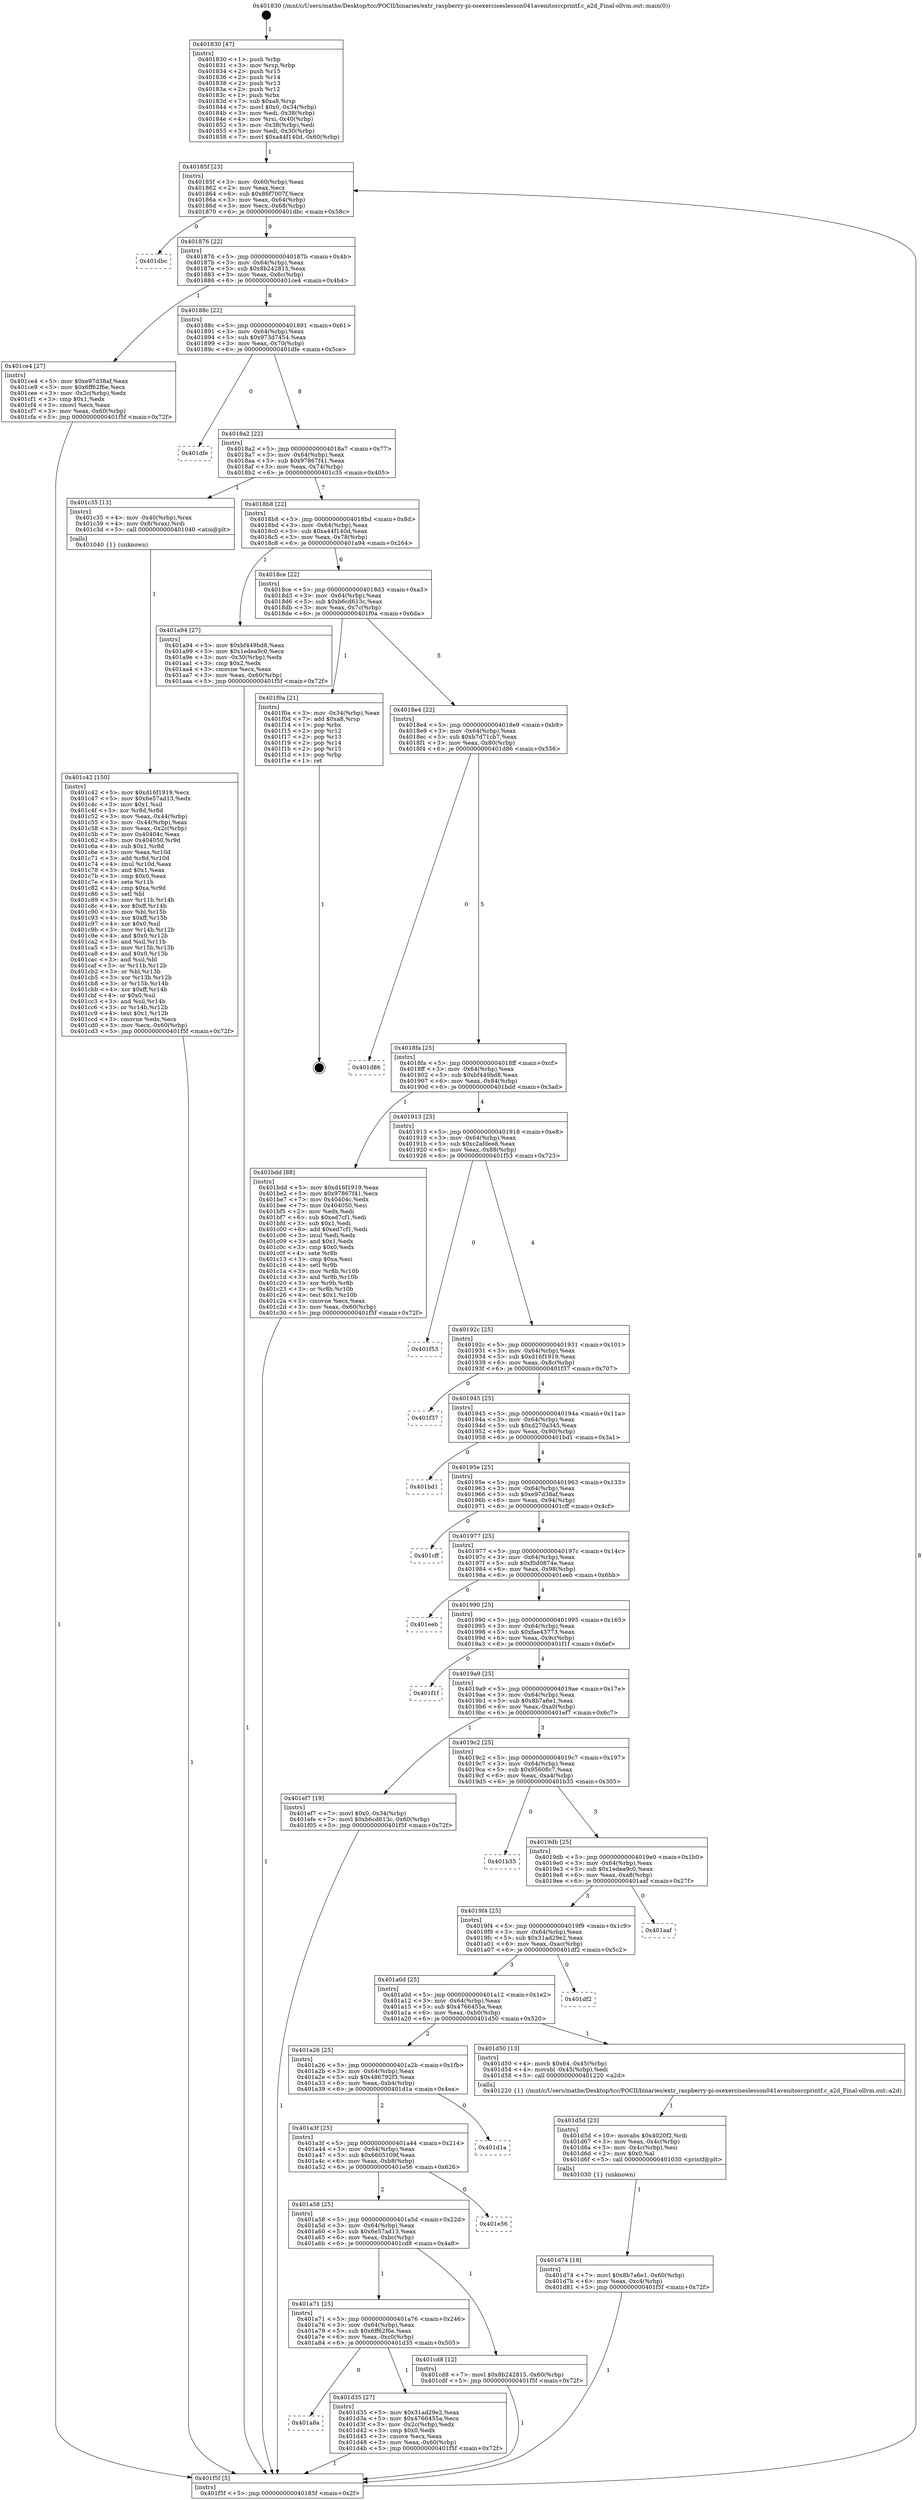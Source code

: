 digraph "0x401830" {
  label = "0x401830 (/mnt/c/Users/mathe/Desktop/tcc/POCII/binaries/extr_raspberry-pi-osexerciseslesson041avenitosrcprintf.c_a2d_Final-ollvm.out::main(0))"
  labelloc = "t"
  node[shape=record]

  Entry [label="",width=0.3,height=0.3,shape=circle,fillcolor=black,style=filled]
  "0x40185f" [label="{
     0x40185f [23]\l
     | [instrs]\l
     &nbsp;&nbsp;0x40185f \<+3\>: mov -0x60(%rbp),%eax\l
     &nbsp;&nbsp;0x401862 \<+2\>: mov %eax,%ecx\l
     &nbsp;&nbsp;0x401864 \<+6\>: sub $0x86f7007f,%ecx\l
     &nbsp;&nbsp;0x40186a \<+3\>: mov %eax,-0x64(%rbp)\l
     &nbsp;&nbsp;0x40186d \<+3\>: mov %ecx,-0x68(%rbp)\l
     &nbsp;&nbsp;0x401870 \<+6\>: je 0000000000401dbc \<main+0x58c\>\l
  }"]
  "0x401dbc" [label="{
     0x401dbc\l
  }", style=dashed]
  "0x401876" [label="{
     0x401876 [22]\l
     | [instrs]\l
     &nbsp;&nbsp;0x401876 \<+5\>: jmp 000000000040187b \<main+0x4b\>\l
     &nbsp;&nbsp;0x40187b \<+3\>: mov -0x64(%rbp),%eax\l
     &nbsp;&nbsp;0x40187e \<+5\>: sub $0x8b242815,%eax\l
     &nbsp;&nbsp;0x401883 \<+3\>: mov %eax,-0x6c(%rbp)\l
     &nbsp;&nbsp;0x401886 \<+6\>: je 0000000000401ce4 \<main+0x4b4\>\l
  }"]
  Exit [label="",width=0.3,height=0.3,shape=circle,fillcolor=black,style=filled,peripheries=2]
  "0x401ce4" [label="{
     0x401ce4 [27]\l
     | [instrs]\l
     &nbsp;&nbsp;0x401ce4 \<+5\>: mov $0xe97d38af,%eax\l
     &nbsp;&nbsp;0x401ce9 \<+5\>: mov $0x6ff62f6e,%ecx\l
     &nbsp;&nbsp;0x401cee \<+3\>: mov -0x2c(%rbp),%edx\l
     &nbsp;&nbsp;0x401cf1 \<+3\>: cmp $0x1,%edx\l
     &nbsp;&nbsp;0x401cf4 \<+3\>: cmovl %ecx,%eax\l
     &nbsp;&nbsp;0x401cf7 \<+3\>: mov %eax,-0x60(%rbp)\l
     &nbsp;&nbsp;0x401cfa \<+5\>: jmp 0000000000401f5f \<main+0x72f\>\l
  }"]
  "0x40188c" [label="{
     0x40188c [22]\l
     | [instrs]\l
     &nbsp;&nbsp;0x40188c \<+5\>: jmp 0000000000401891 \<main+0x61\>\l
     &nbsp;&nbsp;0x401891 \<+3\>: mov -0x64(%rbp),%eax\l
     &nbsp;&nbsp;0x401894 \<+5\>: sub $0x973d7454,%eax\l
     &nbsp;&nbsp;0x401899 \<+3\>: mov %eax,-0x70(%rbp)\l
     &nbsp;&nbsp;0x40189c \<+6\>: je 0000000000401dfe \<main+0x5ce\>\l
  }"]
  "0x401d74" [label="{
     0x401d74 [18]\l
     | [instrs]\l
     &nbsp;&nbsp;0x401d74 \<+7\>: movl $0x8b7a6e1,-0x60(%rbp)\l
     &nbsp;&nbsp;0x401d7b \<+6\>: mov %eax,-0xc4(%rbp)\l
     &nbsp;&nbsp;0x401d81 \<+5\>: jmp 0000000000401f5f \<main+0x72f\>\l
  }"]
  "0x401dfe" [label="{
     0x401dfe\l
  }", style=dashed]
  "0x4018a2" [label="{
     0x4018a2 [22]\l
     | [instrs]\l
     &nbsp;&nbsp;0x4018a2 \<+5\>: jmp 00000000004018a7 \<main+0x77\>\l
     &nbsp;&nbsp;0x4018a7 \<+3\>: mov -0x64(%rbp),%eax\l
     &nbsp;&nbsp;0x4018aa \<+5\>: sub $0x97867f41,%eax\l
     &nbsp;&nbsp;0x4018af \<+3\>: mov %eax,-0x74(%rbp)\l
     &nbsp;&nbsp;0x4018b2 \<+6\>: je 0000000000401c35 \<main+0x405\>\l
  }"]
  "0x401d5d" [label="{
     0x401d5d [23]\l
     | [instrs]\l
     &nbsp;&nbsp;0x401d5d \<+10\>: movabs $0x4020f2,%rdi\l
     &nbsp;&nbsp;0x401d67 \<+3\>: mov %eax,-0x4c(%rbp)\l
     &nbsp;&nbsp;0x401d6a \<+3\>: mov -0x4c(%rbp),%esi\l
     &nbsp;&nbsp;0x401d6d \<+2\>: mov $0x0,%al\l
     &nbsp;&nbsp;0x401d6f \<+5\>: call 0000000000401030 \<printf@plt\>\l
     | [calls]\l
     &nbsp;&nbsp;0x401030 \{1\} (unknown)\l
  }"]
  "0x401c35" [label="{
     0x401c35 [13]\l
     | [instrs]\l
     &nbsp;&nbsp;0x401c35 \<+4\>: mov -0x40(%rbp),%rax\l
     &nbsp;&nbsp;0x401c39 \<+4\>: mov 0x8(%rax),%rdi\l
     &nbsp;&nbsp;0x401c3d \<+5\>: call 0000000000401040 \<atoi@plt\>\l
     | [calls]\l
     &nbsp;&nbsp;0x401040 \{1\} (unknown)\l
  }"]
  "0x4018b8" [label="{
     0x4018b8 [22]\l
     | [instrs]\l
     &nbsp;&nbsp;0x4018b8 \<+5\>: jmp 00000000004018bd \<main+0x8d\>\l
     &nbsp;&nbsp;0x4018bd \<+3\>: mov -0x64(%rbp),%eax\l
     &nbsp;&nbsp;0x4018c0 \<+5\>: sub $0xa44f140d,%eax\l
     &nbsp;&nbsp;0x4018c5 \<+3\>: mov %eax,-0x78(%rbp)\l
     &nbsp;&nbsp;0x4018c8 \<+6\>: je 0000000000401a94 \<main+0x264\>\l
  }"]
  "0x401a8a" [label="{
     0x401a8a\l
  }", style=dashed]
  "0x401a94" [label="{
     0x401a94 [27]\l
     | [instrs]\l
     &nbsp;&nbsp;0x401a94 \<+5\>: mov $0xbf449bd8,%eax\l
     &nbsp;&nbsp;0x401a99 \<+5\>: mov $0x1edea9c0,%ecx\l
     &nbsp;&nbsp;0x401a9e \<+3\>: mov -0x30(%rbp),%edx\l
     &nbsp;&nbsp;0x401aa1 \<+3\>: cmp $0x2,%edx\l
     &nbsp;&nbsp;0x401aa4 \<+3\>: cmovne %ecx,%eax\l
     &nbsp;&nbsp;0x401aa7 \<+3\>: mov %eax,-0x60(%rbp)\l
     &nbsp;&nbsp;0x401aaa \<+5\>: jmp 0000000000401f5f \<main+0x72f\>\l
  }"]
  "0x4018ce" [label="{
     0x4018ce [22]\l
     | [instrs]\l
     &nbsp;&nbsp;0x4018ce \<+5\>: jmp 00000000004018d3 \<main+0xa3\>\l
     &nbsp;&nbsp;0x4018d3 \<+3\>: mov -0x64(%rbp),%eax\l
     &nbsp;&nbsp;0x4018d6 \<+5\>: sub $0xb6cd613c,%eax\l
     &nbsp;&nbsp;0x4018db \<+3\>: mov %eax,-0x7c(%rbp)\l
     &nbsp;&nbsp;0x4018de \<+6\>: je 0000000000401f0a \<main+0x6da\>\l
  }"]
  "0x401f5f" [label="{
     0x401f5f [5]\l
     | [instrs]\l
     &nbsp;&nbsp;0x401f5f \<+5\>: jmp 000000000040185f \<main+0x2f\>\l
  }"]
  "0x401830" [label="{
     0x401830 [47]\l
     | [instrs]\l
     &nbsp;&nbsp;0x401830 \<+1\>: push %rbp\l
     &nbsp;&nbsp;0x401831 \<+3\>: mov %rsp,%rbp\l
     &nbsp;&nbsp;0x401834 \<+2\>: push %r15\l
     &nbsp;&nbsp;0x401836 \<+2\>: push %r14\l
     &nbsp;&nbsp;0x401838 \<+2\>: push %r13\l
     &nbsp;&nbsp;0x40183a \<+2\>: push %r12\l
     &nbsp;&nbsp;0x40183c \<+1\>: push %rbx\l
     &nbsp;&nbsp;0x40183d \<+7\>: sub $0xa8,%rsp\l
     &nbsp;&nbsp;0x401844 \<+7\>: movl $0x0,-0x34(%rbp)\l
     &nbsp;&nbsp;0x40184b \<+3\>: mov %edi,-0x38(%rbp)\l
     &nbsp;&nbsp;0x40184e \<+4\>: mov %rsi,-0x40(%rbp)\l
     &nbsp;&nbsp;0x401852 \<+3\>: mov -0x38(%rbp),%edi\l
     &nbsp;&nbsp;0x401855 \<+3\>: mov %edi,-0x30(%rbp)\l
     &nbsp;&nbsp;0x401858 \<+7\>: movl $0xa44f140d,-0x60(%rbp)\l
  }"]
  "0x401d35" [label="{
     0x401d35 [27]\l
     | [instrs]\l
     &nbsp;&nbsp;0x401d35 \<+5\>: mov $0x31ad29e2,%eax\l
     &nbsp;&nbsp;0x401d3a \<+5\>: mov $0x4766455a,%ecx\l
     &nbsp;&nbsp;0x401d3f \<+3\>: mov -0x2c(%rbp),%edx\l
     &nbsp;&nbsp;0x401d42 \<+3\>: cmp $0x0,%edx\l
     &nbsp;&nbsp;0x401d45 \<+3\>: cmove %ecx,%eax\l
     &nbsp;&nbsp;0x401d48 \<+3\>: mov %eax,-0x60(%rbp)\l
     &nbsp;&nbsp;0x401d4b \<+5\>: jmp 0000000000401f5f \<main+0x72f\>\l
  }"]
  "0x401f0a" [label="{
     0x401f0a [21]\l
     | [instrs]\l
     &nbsp;&nbsp;0x401f0a \<+3\>: mov -0x34(%rbp),%eax\l
     &nbsp;&nbsp;0x401f0d \<+7\>: add $0xa8,%rsp\l
     &nbsp;&nbsp;0x401f14 \<+1\>: pop %rbx\l
     &nbsp;&nbsp;0x401f15 \<+2\>: pop %r12\l
     &nbsp;&nbsp;0x401f17 \<+2\>: pop %r13\l
     &nbsp;&nbsp;0x401f19 \<+2\>: pop %r14\l
     &nbsp;&nbsp;0x401f1b \<+2\>: pop %r15\l
     &nbsp;&nbsp;0x401f1d \<+1\>: pop %rbp\l
     &nbsp;&nbsp;0x401f1e \<+1\>: ret\l
  }"]
  "0x4018e4" [label="{
     0x4018e4 [22]\l
     | [instrs]\l
     &nbsp;&nbsp;0x4018e4 \<+5\>: jmp 00000000004018e9 \<main+0xb9\>\l
     &nbsp;&nbsp;0x4018e9 \<+3\>: mov -0x64(%rbp),%eax\l
     &nbsp;&nbsp;0x4018ec \<+5\>: sub $0xb7d71cb7,%eax\l
     &nbsp;&nbsp;0x4018f1 \<+3\>: mov %eax,-0x80(%rbp)\l
     &nbsp;&nbsp;0x4018f4 \<+6\>: je 0000000000401d86 \<main+0x556\>\l
  }"]
  "0x401a71" [label="{
     0x401a71 [25]\l
     | [instrs]\l
     &nbsp;&nbsp;0x401a71 \<+5\>: jmp 0000000000401a76 \<main+0x246\>\l
     &nbsp;&nbsp;0x401a76 \<+3\>: mov -0x64(%rbp),%eax\l
     &nbsp;&nbsp;0x401a79 \<+5\>: sub $0x6ff62f6e,%eax\l
     &nbsp;&nbsp;0x401a7e \<+6\>: mov %eax,-0xc0(%rbp)\l
     &nbsp;&nbsp;0x401a84 \<+6\>: je 0000000000401d35 \<main+0x505\>\l
  }"]
  "0x401d86" [label="{
     0x401d86\l
  }", style=dashed]
  "0x4018fa" [label="{
     0x4018fa [25]\l
     | [instrs]\l
     &nbsp;&nbsp;0x4018fa \<+5\>: jmp 00000000004018ff \<main+0xcf\>\l
     &nbsp;&nbsp;0x4018ff \<+3\>: mov -0x64(%rbp),%eax\l
     &nbsp;&nbsp;0x401902 \<+5\>: sub $0xbf449bd8,%eax\l
     &nbsp;&nbsp;0x401907 \<+6\>: mov %eax,-0x84(%rbp)\l
     &nbsp;&nbsp;0x40190d \<+6\>: je 0000000000401bdd \<main+0x3ad\>\l
  }"]
  "0x401cd8" [label="{
     0x401cd8 [12]\l
     | [instrs]\l
     &nbsp;&nbsp;0x401cd8 \<+7\>: movl $0x8b242815,-0x60(%rbp)\l
     &nbsp;&nbsp;0x401cdf \<+5\>: jmp 0000000000401f5f \<main+0x72f\>\l
  }"]
  "0x401bdd" [label="{
     0x401bdd [88]\l
     | [instrs]\l
     &nbsp;&nbsp;0x401bdd \<+5\>: mov $0xd16f1919,%eax\l
     &nbsp;&nbsp;0x401be2 \<+5\>: mov $0x97867f41,%ecx\l
     &nbsp;&nbsp;0x401be7 \<+7\>: mov 0x40404c,%edx\l
     &nbsp;&nbsp;0x401bee \<+7\>: mov 0x404050,%esi\l
     &nbsp;&nbsp;0x401bf5 \<+2\>: mov %edx,%edi\l
     &nbsp;&nbsp;0x401bf7 \<+6\>: sub $0xed7cf1,%edi\l
     &nbsp;&nbsp;0x401bfd \<+3\>: sub $0x1,%edi\l
     &nbsp;&nbsp;0x401c00 \<+6\>: add $0xed7cf1,%edi\l
     &nbsp;&nbsp;0x401c06 \<+3\>: imul %edi,%edx\l
     &nbsp;&nbsp;0x401c09 \<+3\>: and $0x1,%edx\l
     &nbsp;&nbsp;0x401c0c \<+3\>: cmp $0x0,%edx\l
     &nbsp;&nbsp;0x401c0f \<+4\>: sete %r8b\l
     &nbsp;&nbsp;0x401c13 \<+3\>: cmp $0xa,%esi\l
     &nbsp;&nbsp;0x401c16 \<+4\>: setl %r9b\l
     &nbsp;&nbsp;0x401c1a \<+3\>: mov %r8b,%r10b\l
     &nbsp;&nbsp;0x401c1d \<+3\>: and %r9b,%r10b\l
     &nbsp;&nbsp;0x401c20 \<+3\>: xor %r9b,%r8b\l
     &nbsp;&nbsp;0x401c23 \<+3\>: or %r8b,%r10b\l
     &nbsp;&nbsp;0x401c26 \<+4\>: test $0x1,%r10b\l
     &nbsp;&nbsp;0x401c2a \<+3\>: cmovne %ecx,%eax\l
     &nbsp;&nbsp;0x401c2d \<+3\>: mov %eax,-0x60(%rbp)\l
     &nbsp;&nbsp;0x401c30 \<+5\>: jmp 0000000000401f5f \<main+0x72f\>\l
  }"]
  "0x401913" [label="{
     0x401913 [25]\l
     | [instrs]\l
     &nbsp;&nbsp;0x401913 \<+5\>: jmp 0000000000401918 \<main+0xe8\>\l
     &nbsp;&nbsp;0x401918 \<+3\>: mov -0x64(%rbp),%eax\l
     &nbsp;&nbsp;0x40191b \<+5\>: sub $0xc2afdee8,%eax\l
     &nbsp;&nbsp;0x401920 \<+6\>: mov %eax,-0x88(%rbp)\l
     &nbsp;&nbsp;0x401926 \<+6\>: je 0000000000401f53 \<main+0x723\>\l
  }"]
  "0x401c42" [label="{
     0x401c42 [150]\l
     | [instrs]\l
     &nbsp;&nbsp;0x401c42 \<+5\>: mov $0xd16f1919,%ecx\l
     &nbsp;&nbsp;0x401c47 \<+5\>: mov $0x6e57ad13,%edx\l
     &nbsp;&nbsp;0x401c4c \<+3\>: mov $0x1,%sil\l
     &nbsp;&nbsp;0x401c4f \<+3\>: xor %r8d,%r8d\l
     &nbsp;&nbsp;0x401c52 \<+3\>: mov %eax,-0x44(%rbp)\l
     &nbsp;&nbsp;0x401c55 \<+3\>: mov -0x44(%rbp),%eax\l
     &nbsp;&nbsp;0x401c58 \<+3\>: mov %eax,-0x2c(%rbp)\l
     &nbsp;&nbsp;0x401c5b \<+7\>: mov 0x40404c,%eax\l
     &nbsp;&nbsp;0x401c62 \<+8\>: mov 0x404050,%r9d\l
     &nbsp;&nbsp;0x401c6a \<+4\>: sub $0x1,%r8d\l
     &nbsp;&nbsp;0x401c6e \<+3\>: mov %eax,%r10d\l
     &nbsp;&nbsp;0x401c71 \<+3\>: add %r8d,%r10d\l
     &nbsp;&nbsp;0x401c74 \<+4\>: imul %r10d,%eax\l
     &nbsp;&nbsp;0x401c78 \<+3\>: and $0x1,%eax\l
     &nbsp;&nbsp;0x401c7b \<+3\>: cmp $0x0,%eax\l
     &nbsp;&nbsp;0x401c7e \<+4\>: sete %r11b\l
     &nbsp;&nbsp;0x401c82 \<+4\>: cmp $0xa,%r9d\l
     &nbsp;&nbsp;0x401c86 \<+3\>: setl %bl\l
     &nbsp;&nbsp;0x401c89 \<+3\>: mov %r11b,%r14b\l
     &nbsp;&nbsp;0x401c8c \<+4\>: xor $0xff,%r14b\l
     &nbsp;&nbsp;0x401c90 \<+3\>: mov %bl,%r15b\l
     &nbsp;&nbsp;0x401c93 \<+4\>: xor $0xff,%r15b\l
     &nbsp;&nbsp;0x401c97 \<+4\>: xor $0x0,%sil\l
     &nbsp;&nbsp;0x401c9b \<+3\>: mov %r14b,%r12b\l
     &nbsp;&nbsp;0x401c9e \<+4\>: and $0x0,%r12b\l
     &nbsp;&nbsp;0x401ca2 \<+3\>: and %sil,%r11b\l
     &nbsp;&nbsp;0x401ca5 \<+3\>: mov %r15b,%r13b\l
     &nbsp;&nbsp;0x401ca8 \<+4\>: and $0x0,%r13b\l
     &nbsp;&nbsp;0x401cac \<+3\>: and %sil,%bl\l
     &nbsp;&nbsp;0x401caf \<+3\>: or %r11b,%r12b\l
     &nbsp;&nbsp;0x401cb2 \<+3\>: or %bl,%r13b\l
     &nbsp;&nbsp;0x401cb5 \<+3\>: xor %r13b,%r12b\l
     &nbsp;&nbsp;0x401cb8 \<+3\>: or %r15b,%r14b\l
     &nbsp;&nbsp;0x401cbb \<+4\>: xor $0xff,%r14b\l
     &nbsp;&nbsp;0x401cbf \<+4\>: or $0x0,%sil\l
     &nbsp;&nbsp;0x401cc3 \<+3\>: and %sil,%r14b\l
     &nbsp;&nbsp;0x401cc6 \<+3\>: or %r14b,%r12b\l
     &nbsp;&nbsp;0x401cc9 \<+4\>: test $0x1,%r12b\l
     &nbsp;&nbsp;0x401ccd \<+3\>: cmovne %edx,%ecx\l
     &nbsp;&nbsp;0x401cd0 \<+3\>: mov %ecx,-0x60(%rbp)\l
     &nbsp;&nbsp;0x401cd3 \<+5\>: jmp 0000000000401f5f \<main+0x72f\>\l
  }"]
  "0x401a58" [label="{
     0x401a58 [25]\l
     | [instrs]\l
     &nbsp;&nbsp;0x401a58 \<+5\>: jmp 0000000000401a5d \<main+0x22d\>\l
     &nbsp;&nbsp;0x401a5d \<+3\>: mov -0x64(%rbp),%eax\l
     &nbsp;&nbsp;0x401a60 \<+5\>: sub $0x6e57ad13,%eax\l
     &nbsp;&nbsp;0x401a65 \<+6\>: mov %eax,-0xbc(%rbp)\l
     &nbsp;&nbsp;0x401a6b \<+6\>: je 0000000000401cd8 \<main+0x4a8\>\l
  }"]
  "0x401f53" [label="{
     0x401f53\l
  }", style=dashed]
  "0x40192c" [label="{
     0x40192c [25]\l
     | [instrs]\l
     &nbsp;&nbsp;0x40192c \<+5\>: jmp 0000000000401931 \<main+0x101\>\l
     &nbsp;&nbsp;0x401931 \<+3\>: mov -0x64(%rbp),%eax\l
     &nbsp;&nbsp;0x401934 \<+5\>: sub $0xd16f1919,%eax\l
     &nbsp;&nbsp;0x401939 \<+6\>: mov %eax,-0x8c(%rbp)\l
     &nbsp;&nbsp;0x40193f \<+6\>: je 0000000000401f37 \<main+0x707\>\l
  }"]
  "0x401e56" [label="{
     0x401e56\l
  }", style=dashed]
  "0x401f37" [label="{
     0x401f37\l
  }", style=dashed]
  "0x401945" [label="{
     0x401945 [25]\l
     | [instrs]\l
     &nbsp;&nbsp;0x401945 \<+5\>: jmp 000000000040194a \<main+0x11a\>\l
     &nbsp;&nbsp;0x40194a \<+3\>: mov -0x64(%rbp),%eax\l
     &nbsp;&nbsp;0x40194d \<+5\>: sub $0xd270a345,%eax\l
     &nbsp;&nbsp;0x401952 \<+6\>: mov %eax,-0x90(%rbp)\l
     &nbsp;&nbsp;0x401958 \<+6\>: je 0000000000401bd1 \<main+0x3a1\>\l
  }"]
  "0x401a3f" [label="{
     0x401a3f [25]\l
     | [instrs]\l
     &nbsp;&nbsp;0x401a3f \<+5\>: jmp 0000000000401a44 \<main+0x214\>\l
     &nbsp;&nbsp;0x401a44 \<+3\>: mov -0x64(%rbp),%eax\l
     &nbsp;&nbsp;0x401a47 \<+5\>: sub $0x6605109f,%eax\l
     &nbsp;&nbsp;0x401a4c \<+6\>: mov %eax,-0xb8(%rbp)\l
     &nbsp;&nbsp;0x401a52 \<+6\>: je 0000000000401e56 \<main+0x626\>\l
  }"]
  "0x401bd1" [label="{
     0x401bd1\l
  }", style=dashed]
  "0x40195e" [label="{
     0x40195e [25]\l
     | [instrs]\l
     &nbsp;&nbsp;0x40195e \<+5\>: jmp 0000000000401963 \<main+0x133\>\l
     &nbsp;&nbsp;0x401963 \<+3\>: mov -0x64(%rbp),%eax\l
     &nbsp;&nbsp;0x401966 \<+5\>: sub $0xe97d38af,%eax\l
     &nbsp;&nbsp;0x40196b \<+6\>: mov %eax,-0x94(%rbp)\l
     &nbsp;&nbsp;0x401971 \<+6\>: je 0000000000401cff \<main+0x4cf\>\l
  }"]
  "0x401d1a" [label="{
     0x401d1a\l
  }", style=dashed]
  "0x401cff" [label="{
     0x401cff\l
  }", style=dashed]
  "0x401977" [label="{
     0x401977 [25]\l
     | [instrs]\l
     &nbsp;&nbsp;0x401977 \<+5\>: jmp 000000000040197c \<main+0x14c\>\l
     &nbsp;&nbsp;0x40197c \<+3\>: mov -0x64(%rbp),%eax\l
     &nbsp;&nbsp;0x40197f \<+5\>: sub $0xf0d0874e,%eax\l
     &nbsp;&nbsp;0x401984 \<+6\>: mov %eax,-0x98(%rbp)\l
     &nbsp;&nbsp;0x40198a \<+6\>: je 0000000000401eeb \<main+0x6bb\>\l
  }"]
  "0x401a26" [label="{
     0x401a26 [25]\l
     | [instrs]\l
     &nbsp;&nbsp;0x401a26 \<+5\>: jmp 0000000000401a2b \<main+0x1fb\>\l
     &nbsp;&nbsp;0x401a2b \<+3\>: mov -0x64(%rbp),%eax\l
     &nbsp;&nbsp;0x401a2e \<+5\>: sub $0x486792f3,%eax\l
     &nbsp;&nbsp;0x401a33 \<+6\>: mov %eax,-0xb4(%rbp)\l
     &nbsp;&nbsp;0x401a39 \<+6\>: je 0000000000401d1a \<main+0x4ea\>\l
  }"]
  "0x401eeb" [label="{
     0x401eeb\l
  }", style=dashed]
  "0x401990" [label="{
     0x401990 [25]\l
     | [instrs]\l
     &nbsp;&nbsp;0x401990 \<+5\>: jmp 0000000000401995 \<main+0x165\>\l
     &nbsp;&nbsp;0x401995 \<+3\>: mov -0x64(%rbp),%eax\l
     &nbsp;&nbsp;0x401998 \<+5\>: sub $0xfae43773,%eax\l
     &nbsp;&nbsp;0x40199d \<+6\>: mov %eax,-0x9c(%rbp)\l
     &nbsp;&nbsp;0x4019a3 \<+6\>: je 0000000000401f1f \<main+0x6ef\>\l
  }"]
  "0x401d50" [label="{
     0x401d50 [13]\l
     | [instrs]\l
     &nbsp;&nbsp;0x401d50 \<+4\>: movb $0x64,-0x45(%rbp)\l
     &nbsp;&nbsp;0x401d54 \<+4\>: movsbl -0x45(%rbp),%edi\l
     &nbsp;&nbsp;0x401d58 \<+5\>: call 0000000000401220 \<a2d\>\l
     | [calls]\l
     &nbsp;&nbsp;0x401220 \{1\} (/mnt/c/Users/mathe/Desktop/tcc/POCII/binaries/extr_raspberry-pi-osexerciseslesson041avenitosrcprintf.c_a2d_Final-ollvm.out::a2d)\l
  }"]
  "0x401f1f" [label="{
     0x401f1f\l
  }", style=dashed]
  "0x4019a9" [label="{
     0x4019a9 [25]\l
     | [instrs]\l
     &nbsp;&nbsp;0x4019a9 \<+5\>: jmp 00000000004019ae \<main+0x17e\>\l
     &nbsp;&nbsp;0x4019ae \<+3\>: mov -0x64(%rbp),%eax\l
     &nbsp;&nbsp;0x4019b1 \<+5\>: sub $0x8b7a6e1,%eax\l
     &nbsp;&nbsp;0x4019b6 \<+6\>: mov %eax,-0xa0(%rbp)\l
     &nbsp;&nbsp;0x4019bc \<+6\>: je 0000000000401ef7 \<main+0x6c7\>\l
  }"]
  "0x401a0d" [label="{
     0x401a0d [25]\l
     | [instrs]\l
     &nbsp;&nbsp;0x401a0d \<+5\>: jmp 0000000000401a12 \<main+0x1e2\>\l
     &nbsp;&nbsp;0x401a12 \<+3\>: mov -0x64(%rbp),%eax\l
     &nbsp;&nbsp;0x401a15 \<+5\>: sub $0x4766455a,%eax\l
     &nbsp;&nbsp;0x401a1a \<+6\>: mov %eax,-0xb0(%rbp)\l
     &nbsp;&nbsp;0x401a20 \<+6\>: je 0000000000401d50 \<main+0x520\>\l
  }"]
  "0x401ef7" [label="{
     0x401ef7 [19]\l
     | [instrs]\l
     &nbsp;&nbsp;0x401ef7 \<+7\>: movl $0x0,-0x34(%rbp)\l
     &nbsp;&nbsp;0x401efe \<+7\>: movl $0xb6cd613c,-0x60(%rbp)\l
     &nbsp;&nbsp;0x401f05 \<+5\>: jmp 0000000000401f5f \<main+0x72f\>\l
  }"]
  "0x4019c2" [label="{
     0x4019c2 [25]\l
     | [instrs]\l
     &nbsp;&nbsp;0x4019c2 \<+5\>: jmp 00000000004019c7 \<main+0x197\>\l
     &nbsp;&nbsp;0x4019c7 \<+3\>: mov -0x64(%rbp),%eax\l
     &nbsp;&nbsp;0x4019ca \<+5\>: sub $0x95608c7,%eax\l
     &nbsp;&nbsp;0x4019cf \<+6\>: mov %eax,-0xa4(%rbp)\l
     &nbsp;&nbsp;0x4019d5 \<+6\>: je 0000000000401b35 \<main+0x305\>\l
  }"]
  "0x401df2" [label="{
     0x401df2\l
  }", style=dashed]
  "0x401b35" [label="{
     0x401b35\l
  }", style=dashed]
  "0x4019db" [label="{
     0x4019db [25]\l
     | [instrs]\l
     &nbsp;&nbsp;0x4019db \<+5\>: jmp 00000000004019e0 \<main+0x1b0\>\l
     &nbsp;&nbsp;0x4019e0 \<+3\>: mov -0x64(%rbp),%eax\l
     &nbsp;&nbsp;0x4019e3 \<+5\>: sub $0x1edea9c0,%eax\l
     &nbsp;&nbsp;0x4019e8 \<+6\>: mov %eax,-0xa8(%rbp)\l
     &nbsp;&nbsp;0x4019ee \<+6\>: je 0000000000401aaf \<main+0x27f\>\l
  }"]
  "0x4019f4" [label="{
     0x4019f4 [25]\l
     | [instrs]\l
     &nbsp;&nbsp;0x4019f4 \<+5\>: jmp 00000000004019f9 \<main+0x1c9\>\l
     &nbsp;&nbsp;0x4019f9 \<+3\>: mov -0x64(%rbp),%eax\l
     &nbsp;&nbsp;0x4019fc \<+5\>: sub $0x31ad29e2,%eax\l
     &nbsp;&nbsp;0x401a01 \<+6\>: mov %eax,-0xac(%rbp)\l
     &nbsp;&nbsp;0x401a07 \<+6\>: je 0000000000401df2 \<main+0x5c2\>\l
  }"]
  "0x401aaf" [label="{
     0x401aaf\l
  }", style=dashed]
  Entry -> "0x401830" [label=" 1"]
  "0x40185f" -> "0x401dbc" [label=" 0"]
  "0x40185f" -> "0x401876" [label=" 9"]
  "0x401f0a" -> Exit [label=" 1"]
  "0x401876" -> "0x401ce4" [label=" 1"]
  "0x401876" -> "0x40188c" [label=" 8"]
  "0x401ef7" -> "0x401f5f" [label=" 1"]
  "0x40188c" -> "0x401dfe" [label=" 0"]
  "0x40188c" -> "0x4018a2" [label=" 8"]
  "0x401d74" -> "0x401f5f" [label=" 1"]
  "0x4018a2" -> "0x401c35" [label=" 1"]
  "0x4018a2" -> "0x4018b8" [label=" 7"]
  "0x401d5d" -> "0x401d74" [label=" 1"]
  "0x4018b8" -> "0x401a94" [label=" 1"]
  "0x4018b8" -> "0x4018ce" [label=" 6"]
  "0x401a94" -> "0x401f5f" [label=" 1"]
  "0x401830" -> "0x40185f" [label=" 1"]
  "0x401f5f" -> "0x40185f" [label=" 8"]
  "0x401d50" -> "0x401d5d" [label=" 1"]
  "0x4018ce" -> "0x401f0a" [label=" 1"]
  "0x4018ce" -> "0x4018e4" [label=" 5"]
  "0x401d35" -> "0x401f5f" [label=" 1"]
  "0x4018e4" -> "0x401d86" [label=" 0"]
  "0x4018e4" -> "0x4018fa" [label=" 5"]
  "0x401a71" -> "0x401d35" [label=" 1"]
  "0x4018fa" -> "0x401bdd" [label=" 1"]
  "0x4018fa" -> "0x401913" [label=" 4"]
  "0x401bdd" -> "0x401f5f" [label=" 1"]
  "0x401c35" -> "0x401c42" [label=" 1"]
  "0x401c42" -> "0x401f5f" [label=" 1"]
  "0x401a71" -> "0x401a8a" [label=" 0"]
  "0x401913" -> "0x401f53" [label=" 0"]
  "0x401913" -> "0x40192c" [label=" 4"]
  "0x401cd8" -> "0x401f5f" [label=" 1"]
  "0x40192c" -> "0x401f37" [label=" 0"]
  "0x40192c" -> "0x401945" [label=" 4"]
  "0x401a58" -> "0x401a71" [label=" 1"]
  "0x401945" -> "0x401bd1" [label=" 0"]
  "0x401945" -> "0x40195e" [label=" 4"]
  "0x401ce4" -> "0x401f5f" [label=" 1"]
  "0x40195e" -> "0x401cff" [label=" 0"]
  "0x40195e" -> "0x401977" [label=" 4"]
  "0x401a3f" -> "0x401a58" [label=" 2"]
  "0x401977" -> "0x401eeb" [label=" 0"]
  "0x401977" -> "0x401990" [label=" 4"]
  "0x401a58" -> "0x401cd8" [label=" 1"]
  "0x401990" -> "0x401f1f" [label=" 0"]
  "0x401990" -> "0x4019a9" [label=" 4"]
  "0x401a26" -> "0x401a3f" [label=" 2"]
  "0x4019a9" -> "0x401ef7" [label=" 1"]
  "0x4019a9" -> "0x4019c2" [label=" 3"]
  "0x401a3f" -> "0x401e56" [label=" 0"]
  "0x4019c2" -> "0x401b35" [label=" 0"]
  "0x4019c2" -> "0x4019db" [label=" 3"]
  "0x401a0d" -> "0x401a26" [label=" 2"]
  "0x4019db" -> "0x401aaf" [label=" 0"]
  "0x4019db" -> "0x4019f4" [label=" 3"]
  "0x401a0d" -> "0x401d50" [label=" 1"]
  "0x4019f4" -> "0x401df2" [label=" 0"]
  "0x4019f4" -> "0x401a0d" [label=" 3"]
  "0x401a26" -> "0x401d1a" [label=" 0"]
}
